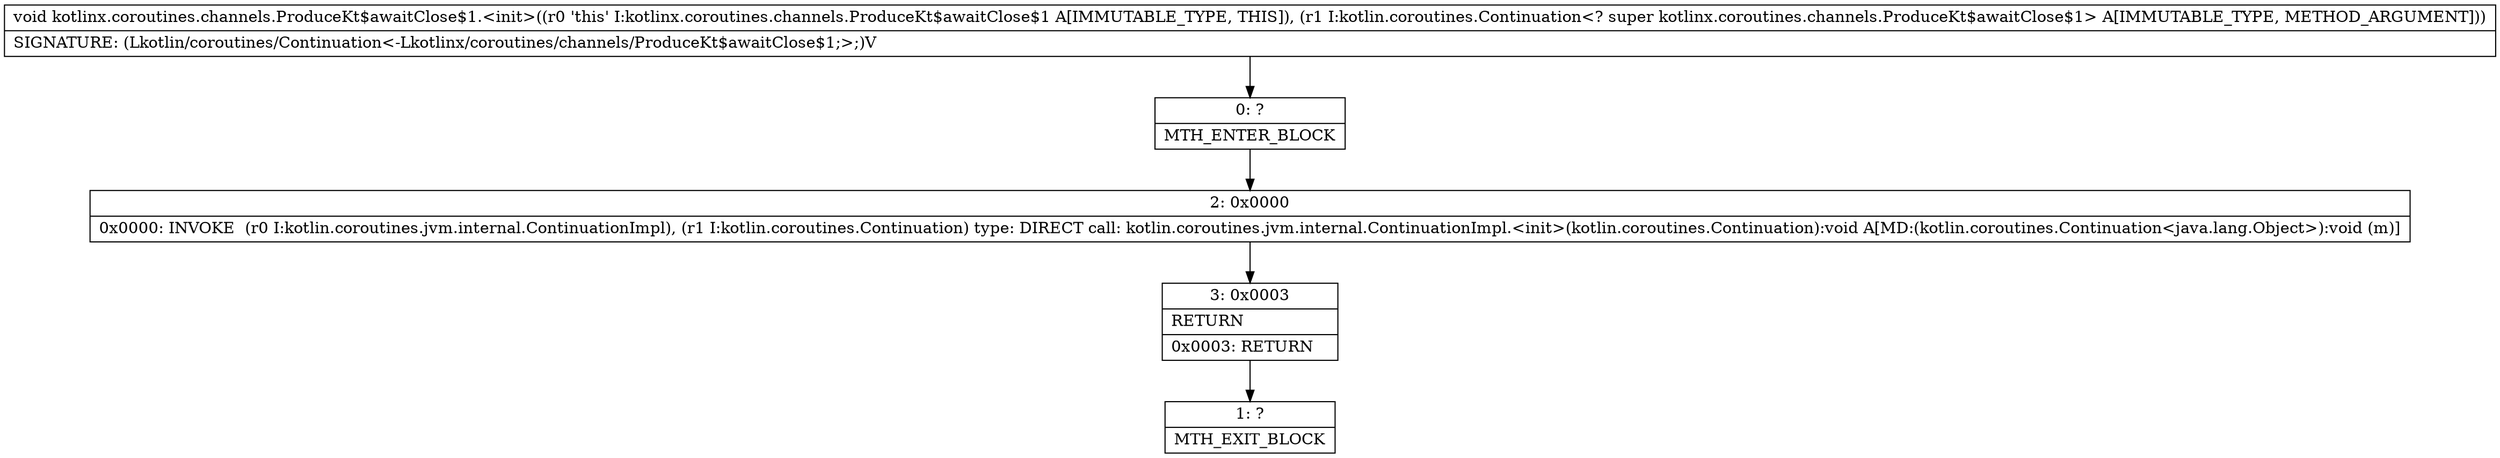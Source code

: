 digraph "CFG forkotlinx.coroutines.channels.ProduceKt$awaitClose$1.\<init\>(Lkotlin\/coroutines\/Continuation;)V" {
Node_0 [shape=record,label="{0\:\ ?|MTH_ENTER_BLOCK\l}"];
Node_2 [shape=record,label="{2\:\ 0x0000|0x0000: INVOKE  (r0 I:kotlin.coroutines.jvm.internal.ContinuationImpl), (r1 I:kotlin.coroutines.Continuation) type: DIRECT call: kotlin.coroutines.jvm.internal.ContinuationImpl.\<init\>(kotlin.coroutines.Continuation):void A[MD:(kotlin.coroutines.Continuation\<java.lang.Object\>):void (m)]\l}"];
Node_3 [shape=record,label="{3\:\ 0x0003|RETURN\l|0x0003: RETURN   \l}"];
Node_1 [shape=record,label="{1\:\ ?|MTH_EXIT_BLOCK\l}"];
MethodNode[shape=record,label="{void kotlinx.coroutines.channels.ProduceKt$awaitClose$1.\<init\>((r0 'this' I:kotlinx.coroutines.channels.ProduceKt$awaitClose$1 A[IMMUTABLE_TYPE, THIS]), (r1 I:kotlin.coroutines.Continuation\<? super kotlinx.coroutines.channels.ProduceKt$awaitClose$1\> A[IMMUTABLE_TYPE, METHOD_ARGUMENT]))  | SIGNATURE: (Lkotlin\/coroutines\/Continuation\<\-Lkotlinx\/coroutines\/channels\/ProduceKt$awaitClose$1;\>;)V\l}"];
MethodNode -> Node_0;Node_0 -> Node_2;
Node_2 -> Node_3;
Node_3 -> Node_1;
}

